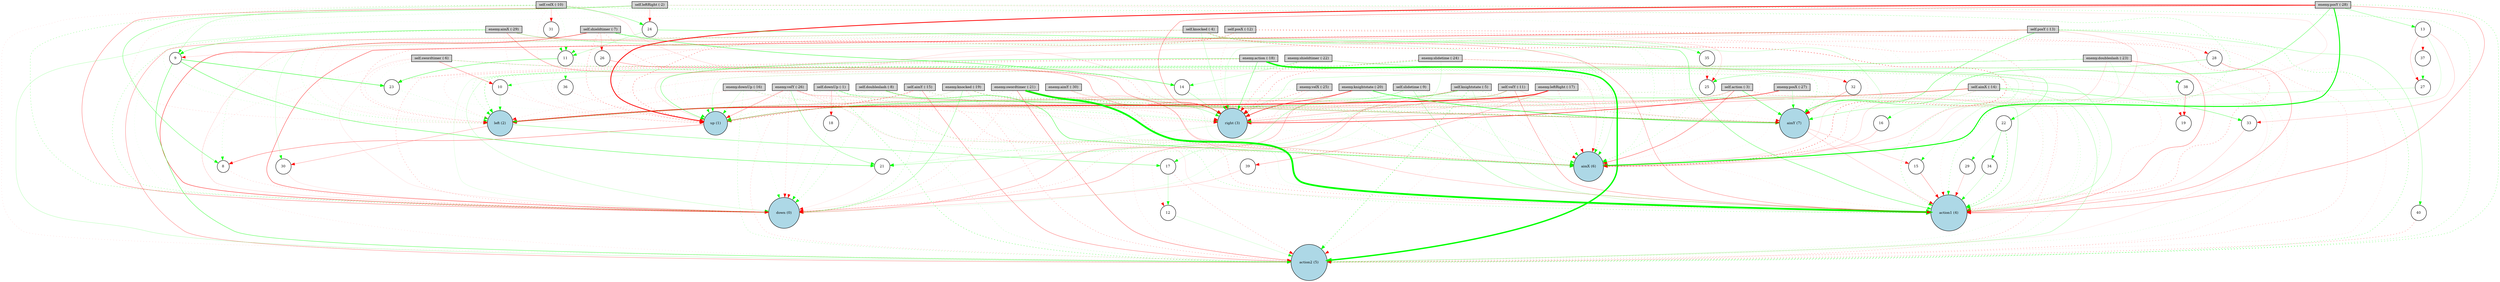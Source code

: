 digraph {
	node [fontsize=9 height=0.2 shape=circle width=0.2]
		"self.downUp (-1)" [fillcolor=lightgray shape=box style=filled]
		"self.leftRight (-2)" [fillcolor=lightgray shape=box style=filled]
		"self.action (-3)" [fillcolor=lightgray shape=box style=filled]
		"self.knocked (-4)" [fillcolor=lightgray shape=box style=filled]
		"self.knightstate (-5)" [fillcolor=lightgray shape=box style=filled]
		"self.swordtimer (-6)" [fillcolor=lightgray shape=box style=filled]
		"self.shieldtimer (-7)" [fillcolor=lightgray shape=box style=filled]
		"self.doubleslash (-8)" [fillcolor=lightgray shape=box style=filled]
		"self.slidetime (-9)" [fillcolor=lightgray shape=box style=filled]
		"self.velX (-10)" [fillcolor=lightgray shape=box style=filled]
		"self.velY (-11)" [fillcolor=lightgray shape=box style=filled]
		"self.posX (-12)" [fillcolor=lightgray shape=box style=filled]
		"self.posY (-13)" [fillcolor=lightgray shape=box style=filled]
		"self.aimX (-14)" [fillcolor=lightgray shape=box style=filled]
		"self.aimY (-15)" [fillcolor=lightgray shape=box style=filled]
		"enemy.downUp (-16)" [fillcolor=lightgray shape=box style=filled]
		"enemy.leftRight (-17)" [fillcolor=lightgray shape=box style=filled]
		"enemy.action (-18)" [fillcolor=lightgray shape=box style=filled]
		"enemy.knocked (-19)" [fillcolor=lightgray shape=box style=filled]
		"enemy.knightstate (-20)" [fillcolor=lightgray shape=box style=filled]
		"enemy.swordtimer (-21)" [fillcolor=lightgray shape=box style=filled]
		"enemy.shieldtimer (-22)" [fillcolor=lightgray shape=box style=filled]
		"enemy.doubleslash (-23)" [fillcolor=lightgray shape=box style=filled]
		"enemy.slidetime (-24)" [fillcolor=lightgray shape=box style=filled]
		"enemy.velX (-25)" [fillcolor=lightgray shape=box style=filled]
		"enemy.velY (-26)" [fillcolor=lightgray shape=box style=filled]
		"enemy.posX (-27)" [fillcolor=lightgray shape=box style=filled]
		"enemy.posY (-28)" [fillcolor=lightgray shape=box style=filled]
		"enemy.aimX (-29)" [fillcolor=lightgray shape=box style=filled]
		"enemy.aimY (-30)" [fillcolor=lightgray shape=box style=filled]
		"down (0)" [fillcolor=lightblue style=filled]
		"up (1)" [fillcolor=lightblue style=filled]
		"left (2)" [fillcolor=lightblue style=filled]
		"right (3)" [fillcolor=lightblue style=filled]
		"action1 (4)" [fillcolor=lightblue style=filled]
		"action2 (5)" [fillcolor=lightblue style=filled]
		"aimX (6)" [fillcolor=lightblue style=filled]
		"aimY (7)" [fillcolor=lightblue style=filled]
		8 [fillcolor=white style=filled]
		9 [fillcolor=white style=filled]
		10 [fillcolor=white style=filled]
		11 [fillcolor=white style=filled]
		12 [fillcolor=white style=filled]
		13 [fillcolor=white style=filled]
		14 [fillcolor=white style=filled]
		15 [fillcolor=white style=filled]
		16 [fillcolor=white style=filled]
		17 [fillcolor=white style=filled]
		18 [fillcolor=white style=filled]
		19 [fillcolor=white style=filled]
		21 [fillcolor=white style=filled]
		22 [fillcolor=white style=filled]
		23 [fillcolor=white style=filled]
		24 [fillcolor=white style=filled]
		25 [fillcolor=white style=filled]
		26 [fillcolor=white style=filled]
		27 [fillcolor=white style=filled]
		28 [fillcolor=white style=filled]
		29 [fillcolor=white style=filled]
		30 [fillcolor=white style=filled]
		31 [fillcolor=white style=filled]
		32 [fillcolor=white style=filled]
		33 [fillcolor=white style=filled]
		34 [fillcolor=white style=filled]
		35 [fillcolor=white style=filled]
		36 [fillcolor=white style=filled]
		37 [fillcolor=white style=filled]
		38 [fillcolor=white style=filled]
		39 [fillcolor=white style=filled]
		40 [fillcolor=white style=filled]
			"self.knocked (-4)" -> "action2 (5)" [color=red penwidth=0.388185985371 style=dotted]
			16 -> "aimX (6)" [color=red penwidth=0.303498478002 style=solid]
			26 -> "right (3)" [color=red penwidth=0.455452142697 style=solid]
			"enemy.velY (-26)" -> "aimY (7)" [color=red penwidth=0.334108442892 style=solid]
			"self.downUp (-1)" -> "down (0)" [color=red penwidth=0.18334572921 style=dotted]
			"enemy.swordtimer (-21)" -> "action2 (5)" [color=red penwidth=0.573363054279 style=solid]
			"enemy.downUp (-16)" -> "right (3)" [color=red penwidth=0.318586699961 style=dotted]
			"enemy.knightstate (-20)" -> "aimX (6)" [color=green penwidth=0.120896033513 style=solid]
			24 -> "action1 (4)" [color=green penwidth=0.629243257907 style=solid]
			"self.aimY (-15)" -> "left (2)" [color=red penwidth=0.199673763142 style=solid]
			"enemy.aimX (-29)" -> 9 [color=green penwidth=0.547119041248 style=solid]
			"enemy.action (-18)" -> "up (1)" [color=green penwidth=0.623191981381 style=solid]
			"enemy.knocked (-19)" -> "aimY (7)" [color=green penwidth=0.667861719316 style=dotted]
			"self.posX (-12)" -> 9 [color=red penwidth=0.181453691989 style=solid]
			"self.posY (-13)" -> "right (3)" [color=green penwidth=0.190560877232 style=solid]
			"self.doubleslash (-8)" -> "up (1)" [color=green penwidth=0.355495416194 style=dotted]
			"self.posX (-12)" -> "action1 (4)" [color=red penwidth=0.623543498363 style=dotted]
			"self.leftRight (-2)" -> "down (0)" [color=red penwidth=0.542789523226 style=solid]
			"self.velX (-10)" -> "right (3)" [color=red penwidth=0.180996893376 style=solid]
			"enemy.aimX (-29)" -> "left (2)" [color=red penwidth=0.10186509387 style=dotted]
			"self.knightstate (-5)" -> "up (1)" [color=green penwidth=0.736925973389 style=solid]
			"enemy.slidetime (-24)" -> "left (2)" [color=green penwidth=0.951341422159 style=dotted]
			"enemy.posY (-28)" -> "action2 (5)" [color=green penwidth=0.64825216299 style=dotted]
			9 -> 21 [color=green penwidth=0.742075666591 style=solid]
			"enemy.doubleslash (-23)" -> "right (3)" [color=green penwidth=0.28033661995 style=solid]
			"enemy.velY (-26)" -> "down (0)" [color=red penwidth=0.316006212807 style=dotted]
			"enemy.aimY (-30)" -> "action1 (4)" [color=red penwidth=0.287732380478 style=solid]
			"enemy.swordtimer (-21)" -> "down (0)" [color=red penwidth=0.338884746829 style=dotted]
			"enemy.doubleslash (-23)" -> 16 [color=green penwidth=0.189523090077 style=solid]
			"enemy.downUp (-16)" -> "down (0)" [color=green penwidth=0.180371929404 style=dotted]
			"enemy.knocked (-19)" -> "down (0)" [color=green penwidth=0.440866154772 style=solid]
			15 -> "action1 (4)" [color=red penwidth=0.463709305731 style=solid]
			"enemy.action (-18)" -> "left (2)" [color=red penwidth=0.259773364264 style=dotted]
			"enemy.velX (-25)" -> "aimX (6)" [color=green penwidth=0.512509796366 style=dotted]
			"enemy.leftRight (-17)" -> "aimY (7)" [color=red penwidth=0.171315582331 style=dotted]
			"self.downUp (-1)" -> "aimX (6)" [color=green penwidth=0.156582938109 style=dotted]
			"self.swordtimer (-6)" -> "up (1)" [color=green penwidth=0.107349077955 style=dotted]
			"enemy.aimX (-29)" -> "up (1)" [color=red penwidth=0.222502321235 style=dotted]
			"enemy.posX (-27)" -> "action2 (5)" [color=green penwidth=0.329251237752 style=dotted]
			13 -> 37 [color=red penwidth=0.127779218635 style=solid]
			"self.action (-3)" -> "up (1)" [color=green penwidth=0.531283342637 style=dotted]
			"enemy.shieldtimer (-22)" -> 14 [color=green penwidth=0.256277757915 style=solid]
			"enemy.leftRight (-17)" -> 39 [color=red penwidth=0.365499562935 style=solid]
			11 -> 36 [color=green penwidth=0.118359768129 style=solid]
			24 -> 11 [color=green penwidth=0.309600247193 style=solid]
			"enemy.doubleslash (-23)" -> 19 [color=red penwidth=0.255510636828 style=dotted]
			"enemy.aimX (-29)" -> "action1 (4)" [color=red penwidth=0.445125691567 style=solid]
			"left (2)" -> 17 [color=green penwidth=0.522879665618 style=solid]
			"self.shieldtimer (-7)" -> 26 [color=red penwidth=0.291389452188 style=solid]
			"right (3)" -> 12 [color=red penwidth=0.173250300113 style=dotted]
			"self.posX (-12)" -> "right (3)" [color=red penwidth=0.274025649262 style=dotted]
			"self.shieldtimer (-7)" -> "action2 (5)" [color=red penwidth=0.46753502263 style=solid]
			"self.knightstate (-5)" -> "aimX (6)" [color=red penwidth=0.17286596367 style=dotted]
			"self.swordtimer (-6)" -> "left (2)" [color=red penwidth=0.266873221677 style=dotted]
			"self.slidetime (-9)" -> "right (3)" [color=green penwidth=0.216343419558 style=dotted]
			"self.velX (-10)" -> 9 [color=green penwidth=0.298787853993 style=solid]
			"self.knocked (-4)" -> "up (1)" [color=red penwidth=0.398000268869 style=dotted]
			"enemy.doubleslash (-23)" -> "action1 (4)" [color=red penwidth=0.540962886701 style=solid]
			"self.downUp (-1)" -> "action1 (4)" [color=green penwidth=0.56664389507 style=dotted]
			"self.action (-3)" -> "action1 (4)" [color=red penwidth=0.198426788518 style=dotted]
			"enemy.shieldtimer (-22)" -> "right (3)" [color=red penwidth=0.655012722834 style=dotted]
			"enemy.downUp (-16)" -> "aimY (7)" [color=green penwidth=0.172818679068 style=dotted]
			"enemy.action (-18)" -> 22 [color=green penwidth=0.501412648188 style=solid]
			"enemy.knightstate (-20)" -> "left (2)" [color=green penwidth=0.276310403469 style=dotted]
			"self.aimY (-15)" -> "aimX (6)" [color=green penwidth=0.250296333532 style=dotted]
			"self.leftRight (-2)" -> "action2 (5)" [color=green penwidth=0.512783791324 style=dotted]
			"enemy.action (-18)" -> "action2 (5)" [color=green penwidth=3.59045676099 style=solid]
			"enemy.knocked (-19)" -> "right (3)" [color=red penwidth=0.14250492488 style=dotted]
			"self.posY (-13)" -> "aimY (7)" [color=green penwidth=0.632148211817 style=solid]
			"self.aimX (-14)" -> "action2 (5)" [color=green penwidth=0.344946993757 style=solid]
			"self.doubleslash (-8)" -> "action2 (5)" [color=green penwidth=0.328790701171 style=dotted]
			"enemy.velX (-25)" -> "aimY (7)" [color=red penwidth=0.132511737919 style=dotted]
			"enemy.leftRight (-17)" -> "action1 (4)" [color=red penwidth=0.257353302771 style=dotted]
			"self.shieldtimer (-7)" -> "down (0)" [color=red penwidth=0.863418894444 style=solid]
			"self.slidetime (-9)" -> 21 [color=green penwidth=0.386244211674 style=solid]
			"self.velX (-10)" -> "aimY (7)" [color=green penwidth=0.172843915723 style=dotted]
			"self.velY (-11)" -> "action2 (5)" [color=red penwidth=0.200092573678 style=dotted]
			"enemy.aimX (-29)" -> "aimX (6)" [color=green penwidth=0.218238890675 style=solid]
			"self.knightstate (-5)" -> "action2 (5)" [color=green penwidth=1.03213716732 style=dotted]
			"self.swordtimer (-6)" -> "aimY (7)" [color=green penwidth=0.584459845669 style=dotted]
			"self.slidetime (-9)" -> "aimX (6)" [color=green penwidth=0.38543756493 style=dotted]
			"enemy.posY (-28)" -> "up (1)" [color=red penwidth=1.99541893849 style=solid]
			34 -> "action1 (4)" [color=green penwidth=0.264645712262 style=solid]
			"self.aimX (-14)" -> 33 [color=green penwidth=0.560522129249 style=solid]
			"enemy.velY (-26)" -> "action1 (4)" [color=red penwidth=0.1433812553 style=solid]
			"self.downUp (-1)" -> "up (1)" [color=green penwidth=0.359455294317 style=dotted]
			"self.action (-3)" -> "aimY (7)" [color=green penwidth=0.747704797468 style=solid]
			"enemy.swordtimer (-21)" -> "action1 (4)" [color=green penwidth=4.65350883319 style=solid]
			"aimY (7)" -> 15 [color=red penwidth=0.23352659903 style=solid]
			"enemy.knightstate (-20)" -> "aimY (7)" [color=green penwidth=1.18244546379 style=solid]
			"self.aimY (-15)" -> "up (1)" [color=red penwidth=1.05300359774 style=dotted]
			"enemy.action (-18)" -> "aimX (6)" [color=green penwidth=0.548007020917 style=dotted]
			"enemy.knocked (-19)" -> "aimX (6)" [color=red penwidth=0.718163991592 style=dotted]
			"self.posY (-13)" -> "left (2)" [color=red penwidth=0.499432211145 style=dotted]
			"self.aimX (-14)" -> "aimX (6)" [color=red penwidth=0.159973547796 style=solid]
			"self.shieldtimer (-7)" -> 14 [color=green penwidth=0.81393963775 style=solid]
			"self.doubleslash (-8)" -> "left (2)" [color=red penwidth=0.179569236822 style=dotted]
			"right (3)" -> "aimX (6)" [color=green penwidth=0.170071466622 style=dotted]
			"self.posX (-12)" -> "action2 (5)" [color=red penwidth=0.190299594685 style=dotted]
			"self.shieldtimer (-7)" -> "right (3)" [color=red penwidth=0.541839832003 style=dotted]
			"self.velX (-10)" -> "down (0)" [color=green penwidth=0.584344722184 style=dotted]
			"enemy.shieldtimer (-22)" -> "down (0)" [color=green penwidth=0.134343953049 style=solid]
			"enemy.aimX (-29)" -> "action2 (5)" [color=green penwidth=0.269227719614 style=solid]
			"self.knightstate (-5)" -> "down (0)" [color=red penwidth=0.401579752341 style=solid]
			31 -> 11 [color=green penwidth=0.236858978159 style=dotted]
			"enemy.slidetime (-24)" -> "right (3)" [color=red penwidth=0.760302888797 style=dotted]
			"enemy.posX (-27)" -> "aimY (7)" [color=green penwidth=0.335482162676 style=solid]
			"enemy.posY (-28)" -> "aimX (6)" [color=green penwidth=2.31373822518 style=solid]
			"enemy.doubleslash (-23)" -> "left (2)" [color=red penwidth=0.237500859303 style=dotted]
			"enemy.velY (-26)" -> "up (1)" [color=red penwidth=0.494925932017 style=solid]
			"self.leftRight (-2)" -> "left (2)" [color=green penwidth=0.241141194679 style=dotted]
			33 -> "action1 (4)" [color=red penwidth=0.206916618424 style=solid]
			"enemy.swordtimer (-21)" -> "right (3)" [color=green penwidth=0.415914957422 style=solid]
			"enemy.downUp (-16)" -> "up (1)" [color=green penwidth=0.190741613791 style=solid]
			"enemy.aimY (-30)" -> "aimX (6)" [color=green penwidth=0.122967962582 style=solid]
			22 -> 29 [color=green penwidth=0.135261856267 style=solid]
			"enemy.posX (-27)" -> "up (1)" [color=red penwidth=0.181307337909 style=dotted]
			"enemy.action (-18)" -> "right (3)" [color=green penwidth=0.632360573805 style=solid]
			"self.posY (-13)" -> "up (1)" [color=red penwidth=0.184168186025 style=solid]
			30 -> "down (0)" [color=red penwidth=0.129141441144 style=solid]
			"self.leftRight (-2)" -> "aimY (7)" [color=green penwidth=0.160358830525 style=dotted]
			12 -> "action2 (5)" [color=green penwidth=0.196481427932 style=solid]
			"self.doubleslash (-8)" -> "down (0)" [color=green penwidth=0.463781713208 style=dotted]
			"enemy.doubleslash (-23)" -> "action2 (5)" [color=red penwidth=0.208146443155 style=dotted]
			"enemy.aimX (-29)" -> "aimY (7)" [color=green penwidth=0.262603799579 style=solid]
			"enemy.aimY (-30)" -> "down (0)" [color=red penwidth=0.102219741103 style=dotted]
			"enemy.aimX (-29)" -> "down (0)" [color=green penwidth=0.559153461317 style=dotted]
			28 -> 25 [color=green penwidth=0.437858991731 style=solid]
			"enemy.slidetime (-24)" -> "down (0)" [color=green penwidth=0.230777635187 style=solid]
			11 -> "right (3)" [color=green penwidth=0.251955761637 style=dotted]
			9 -> 23 [color=green penwidth=0.920306377633 style=solid]
			"aimY (7)" -> "action1 (4)" [color=red penwidth=0.239581500754 style=solid]
			"enemy.velY (-26)" -> "left (2)" [color=red penwidth=0.120972234218 style=solid]
			"self.doubleslash (-8)" -> "right (3)" [color=green penwidth=0.118184562471 style=solid]
			"enemy.velX (-25)" -> "left (2)" [color=green penwidth=0.299198130157 style=dotted]
			17 -> 12 [color=green penwidth=0.29772655917 style=solid]
			"enemy.leftRight (-17)" -> "right (3)" [color=red penwidth=0.238060400775 style=solid]
			14 -> "right (3)" [color=green penwidth=0.367617428238 style=solid]
			"self.downUp (-1)" -> 18 [color=red penwidth=0.356540281671 style=solid]
			"self.posY (-13)" -> 40 [color=green penwidth=0.355621197588 style=solid]
			"self.aimX (-14)" -> "up (1)" [color=green penwidth=0.349004323999 style=solid]
			38 -> 19 [color=red penwidth=0.521065618012 style=solid]
			"enemy.shieldtimer (-22)" -> "action1 (4)" [color=green penwidth=0.336435831144 style=solid]
			"enemy.posY (-28)" -> "right (3)" [color=red penwidth=0.533593071195 style=solid]
			"self.shieldtimer (-7)" -> "action1 (4)" [color=red penwidth=0.171924020458 style=dotted]
			18 -> "down (0)" [color=green penwidth=0.37985088855 style=dotted]
			"self.velY (-11)" -> "up (1)" [color=green penwidth=0.265436568032 style=solid]
			8 -> "down (0)" [color=red penwidth=0.291581424711 style=dotted]
			36 -> "up (1)" [color=red penwidth=0.340125878259 style=dotted]
			"enemy.aimY (-30)" -> "up (1)" [color=green penwidth=0.24402203816 style=dotted]
			"right (3)" -> 21 [color=green penwidth=0.181407941448 style=solid]
			"enemy.posY (-28)" -> 13 [color=green penwidth=0.44374836936 style=solid]
			"self.knocked (-4)" -> "left (2)" [color=red penwidth=0.22230380575 style=dotted]
			28 -> "action1 (4)" [color=red penwidth=0.461188232374 style=solid]
			23 -> "left (2)" [color=green penwidth=0.258881595736 style=dotted]
			"self.downUp (-1)" -> "action2 (5)" [color=green penwidth=0.813801527381 style=dotted]
			"self.action (-3)" -> "right (3)" [color=green penwidth=0.107726009047 style=dotted]
			39 -> "down (0)" [color=red penwidth=0.227598018475 style=solid]
			"enemy.action (-18)" -> 23 [color=red penwidth=0.488349657892 style=dotted]
			"self.leftRight (-2)" -> 24 [color=red penwidth=0.398044499851 style=solid]
			"enemy.knightstate (-20)" -> "right (3)" [color=red penwidth=1.08030697761 style=solid]
			"enemy.aimX (-29)" -> "right (3)" [color=red penwidth=0.494177564211 style=solid]
			"self.aimY (-15)" -> "action2 (5)" [color=red penwidth=0.498203621862 style=solid]
			25 -> "right (3)" [color=green penwidth=0.319114863784 style=dotted]
			"enemy.knocked (-19)" -> "left (2)" [color=green penwidth=0.131477606024 style=solid]
			"self.posY (-13)" -> "aimX (6)" [color=red penwidth=0.247195221537 style=solid]
			"self.aimX (-14)" -> "left (2)" [color=red penwidth=0.448373141466 style=solid]
			"self.doubleslash (-8)" -> "aimX (6)" [color=green penwidth=0.77000224119 style=solid]
			"left (2)" -> 30 [color=red penwidth=0.345410825055 style=solid]
			"self.posX (-12)" -> "up (1)" [color=red penwidth=0.884564575953 style=dotted]
			32 -> "aimY (7)" [color=red penwidth=0.444032755075 style=solid]
			10 -> "left (2)" [color=green penwidth=0.286054106718 style=solid]
			"self.velX (-10)" -> "action1 (4)" [color=green penwidth=0.547459081855 style=dotted]
			"self.velY (-11)" -> "action1 (4)" [color=red penwidth=0.473998823497 style=solid]
			13 -> "aimY (7)" [color=green penwidth=0.206960447044 style=solid]
			"self.knightstate (-5)" -> "action1 (4)" [color=green penwidth=0.237425977842 style=solid]
			"self.swordtimer (-6)" -> "action1 (4)" [color=green penwidth=0.580519411397 style=dotted]
			"enemy.slidetime (-24)" -> "aimY (7)" [color=red penwidth=0.187013103202 style=dotted]
			"self.slidetime (-9)" -> "up (1)" [color=green penwidth=0.238164519666 style=dotted]
			"self.velX (-10)" -> 11 [color=green penwidth=0.238990396274 style=dotted]
			"enemy.posY (-28)" -> "left (2)" [color=green penwidth=0.149351699153 style=dotted]
			"enemy.doubleslash (-23)" -> "aimX (6)" [color=red penwidth=0.218078322272 style=solid]
			"enemy.posX (-27)" -> "left (2)" [color=green penwidth=0.436236323887 style=dotted]
			"enemy.velY (-26)" -> "action2 (5)" [color=red penwidth=0.316729379486 style=dotted]
			"self.leftRight (-2)" -> "aimX (6)" [color=red penwidth=0.146871933712 style=solid]
			"self.action (-3)" -> "aimX (6)" [color=red penwidth=0.645007810821 style=solid]
			"enemy.swordtimer (-21)" -> "aimY (7)" [color=red penwidth=0.150859154522 style=dotted]
			"enemy.shieldtimer (-22)" -> "action2 (5)" [color=red penwidth=0.101083279307 style=solid]
			22 -> 34 [color=green penwidth=0.5172696112 style=solid]
			"enemy.downUp (-16)" -> "action2 (5)" [color=green penwidth=0.417693557511 style=dotted]
			"enemy.knightstate (-20)" -> "down (0)" [color=red penwidth=0.399997141824 style=solid]
			"self.aimY (-15)" -> "down (0)" [color=green penwidth=0.459669418956 style=dotted]
			"enemy.slidetime (-24)" -> 32 [color=red penwidth=0.254213407213 style=solid]
			"enemy.action (-18)" -> "aimY (7)" [color=red penwidth=0.263986494462 style=dotted]
			"enemy.knocked (-19)" -> "action2 (5)" [color=red penwidth=0.481479889175 style=dotted]
			"self.knocked (-4)" -> 35 [color=green penwidth=0.326914338943 style=solid]
			"self.posY (-13)" -> "action2 (5)" [color=green penwidth=0.69204716335 style=dotted]
			"self.aimX (-14)" -> "aimY (7)" [color=green penwidth=0.39185968172 style=dotted]
			22 -> "action1 (4)" [color=green penwidth=1.06163041254 style=dotted]
			"enemy.leftRight (-17)" -> "aimX (6)" [color=red penwidth=0.467930497768 style=dotted]
			13 -> 27 [color=red penwidth=0.261166501352 style=solid]
			"self.posX (-12)" -> "aimX (6)" [color=red penwidth=0.516565449358 style=dotted]
			"enemy.knightstate (-20)" -> "action1 (4)" [color=green penwidth=0.341540045871 style=solid]
			"self.swordtimer (-6)" -> 10 [color=red penwidth=0.489869747546 style=solid]
			"self.shieldtimer (-7)" -> "left (2)" [color=green penwidth=0.338677598657 style=dotted]
			"self.velX (-10)" -> "up (1)" [color=red penwidth=0.172195478725 style=dotted]
			"self.velY (-11)" -> "aimY (7)" [color=red penwidth=0.172899210001 style=solid]
			"self.knocked (-4)" -> 25 [color=red penwidth=0.219204095868 style=solid]
			"self.knightstate (-5)" -> "right (3)" [color=red penwidth=0.463587548841 style=dotted]
			"enemy.slidetime (-24)" -> "action1 (4)" [color=red penwidth=0.279171665078 style=dotted]
			"self.slidetime (-9)" -> "action1 (4)" [color=green penwidth=0.382160385679 style=solid]
			"enemy.posX (-27)" -> "right (3)" [color=red penwidth=1.13128139579 style=solid]
			"enemy.posY (-28)" -> "aimY (7)" [color=green penwidth=0.633602842952 style=solid]
			"self.knocked (-4)" -> "action1 (4)" [color=red penwidth=0.137512210849 style=dotted]
			"enemy.doubleslash (-23)" -> "up (1)" [color=green penwidth=0.208259152027 style=solid]
			"enemy.velY (-26)" -> "aimX (6)" [color=red penwidth=0.312713379414 style=dotted]
			"self.downUp (-1)" -> "right (3)" [color=green penwidth=0.70452796019 style=dotted]
			40 -> "action2 (5)" [color=red penwidth=0.551753533091 style=dotted]
			"enemy.swordtimer (-21)" -> "left (2)" [color=green penwidth=0.292054198233 style=dotted]
			"enemy.shieldtimer (-22)" -> "aimX (6)" [color=red penwidth=0.182132377669 style=dotted]
			"enemy.downUp (-16)" -> "left (2)" [color=red penwidth=0.328852062695 style=dotted]
			"enemy.velY (-26)" -> 21 [color=green penwidth=0.454759091051 style=solid]
			"self.aimY (-15)" -> "right (3)" [color=red penwidth=0.354784787166 style=dotted]
			"enemy.action (-18)" -> "down (0)" [color=red penwidth=0.448958971969 style=dotted]
			"self.posX (-12)" -> 8 [color=green penwidth=0.32959504293 style=dotted]
			"self.posY (-13)" -> "down (0)" [color=red penwidth=0.747123685677 style=solid]
			"enemy.leftRight (-17)" -> "action2 (5)" [color=green penwidth=0.22150643468 style=dotted]
			"self.velX (-10)" -> 31 [color=red penwidth=0.316996905188 style=solid]
			"self.velY (-11)" -> "aimX (6)" [color=green penwidth=0.180270805487 style=dotted]
			13 -> 33 [color=red penwidth=0.260965885923 style=solid]
			"self.velX (-10)" -> "left (2)" [color=red penwidth=0.247203151612 style=dotted]
			"self.knocked (-4)" -> 30 [color=green penwidth=0.208142602491 style=solid]
			17 -> "action2 (5)" [color=red penwidth=0.440940175997 style=dotted]
			"enemy.slidetime (-24)" -> "up (1)" [color=green penwidth=0.124982473358 style=dotted]
			"self.posY (-13)" -> "action1 (4)" [color=green penwidth=0.107953091174 style=dotted]
			"enemy.posY (-28)" -> "action1 (4)" [color=red penwidth=0.461259362844 style=solid]
			"self.leftRight (-2)" -> 8 [color=green penwidth=0.590793546788 style=solid]
			"enemy.velY (-26)" -> "right (3)" [color=red penwidth=0.221027306119 style=dotted]
			11 -> 23 [color=green penwidth=0.719988666693 style=solid]
			"enemy.swordtimer (-21)" -> "up (1)" [color=red penwidth=0.194781276054 style=dotted]
			37 -> 27 [color=green penwidth=0.201540637478 style=solid]
			"enemy.velX (-25)" -> "down (0)" [color=red penwidth=0.121038944363 style=solid]
			"enemy.leftRight (-17)" -> "up (1)" [color=red penwidth=0.37721188797 style=solid]
			"enemy.doubleslash (-23)" -> 38 [color=green penwidth=0.24608716502 style=dotted]
			29 -> "action1 (4)" [color=red penwidth=0.284569564267 style=solid]
			"enemy.shieldtimer (-22)" -> 15 [color=green penwidth=0.16605671815 style=solid]
			"self.shieldtimer (-7)" -> 11 [color=green penwidth=0.126691845392 style=dotted]
			"self.velX (-10)" -> 24 [color=green penwidth=0.539687113746 style=solid]
			"self.velY (-11)" -> "down (0)" [color=green penwidth=0.125428722234 style=solid]
			"self.swordtimer (-6)" -> "down (0)" [color=red penwidth=0.119346504887 style=solid]
			"self.posX (-12)" -> "aimY (7)" [color=green penwidth=0.100854276563 style=dotted]
			"self.knocked (-4)" -> "right (3)" [color=green penwidth=0.278366341111 style=solid]
			"self.knocked (-4)" -> "aimX (6)" [color=red penwidth=1.0905754028 style=dotted]
			"enemy.doubleslash (-23)" -> 10 [color=green penwidth=0.12725952789 style=solid]
			11 -> "up (1)" [color=red penwidth=0.217238845028 style=dotted]
			"self.action (-3)" -> "left (2)" [color=red penwidth=0.353689799399 style=solid]
			"enemy.shieldtimer (-22)" -> "up (1)" [color=green penwidth=0.184082488337 style=dotted]
			"enemy.slidetime (-24)" -> 17 [color=green penwidth=0.231865185899 style=solid]
			21 -> "down (0)" [color=red penwidth=0.107023173426 style=solid]
			"self.aimY (-15)" -> "action1 (4)" [color=red penwidth=0.178434350746 style=dotted]
			"enemy.knocked (-19)" -> "up (1)" [color=red penwidth=0.101015792241 style=solid]
			"self.aimX (-14)" -> "right (3)" [color=red penwidth=0.415532238184 style=solid]
			"enemy.leftRight (-17)" -> "left (2)" [color=red penwidth=1.9550795817 style=solid]
			"self.posX (-12)" -> "left (2)" [color=red penwidth=0.12360448296 style=dotted]
			"self.shieldtimer (-7)" -> "aimX (6)" [color=green penwidth=0.410510029732 style=dotted]
			"enemy.posX (-27)" -> "action1 (4)" [color=green penwidth=0.20165731143 style=dotted]
			"self.velX (-10)" -> "action2 (5)" [color=red penwidth=0.170597630859 style=dotted]
			"self.velY (-11)" -> "right (3)" [color=red penwidth=0.382081739408 style=solid]
			"self.knightstate (-5)" -> "aimY (7)" [color=green penwidth=0.543349110482 style=dotted]
			"self.swordtimer (-6)" -> "action2 (5)" [color=red penwidth=0.160219283897 style=dotted]
			35 -> 25 [color=red penwidth=0.144450793507 style=solid]
			"self.slidetime (-9)" -> "down (0)" [color=red penwidth=0.359076629246 style=dotted]
			10 -> "up (1)" [color=red penwidth=0.260355230817 style=dotted]
			"self.knocked (-4)" -> "down (0)" [color=red penwidth=0.194745229732 style=solid]
			"self.posY (-13)" -> 28 [color=red penwidth=0.166370307466 style=solid]
			"self.downUp (-1)" -> "aimY (7)" [color=green penwidth=0.435897412414 style=solid]
			"self.action (-3)" -> "action2 (5)" [color=red penwidth=0.486368306546 style=dotted]
			"enemy.swordtimer (-21)" -> "aimX (6)" [color=red penwidth=0.31047373799 style=solid]
			"enemy.shieldtimer (-22)" -> "left (2)" [color=green penwidth=0.397226612814 style=dotted]
			"enemy.downUp (-16)" -> "aimX (6)" [color=green penwidth=0.506793278909 style=dotted]
			"enemy.posX (-27)" -> "aimX (6)" [color=red penwidth=0.121888188809 style=dotted]
			"enemy.velX (-25)" -> "right (3)" [color=red penwidth=0.812359687844 style=dotted]
			"enemy.knightstate (-20)" -> "up (1)" [color=red penwidth=0.147013514702 style=solid]
			"self.aimY (-15)" -> "aimY (7)" [color=green penwidth=0.278398425611 style=dotted]
			"enemy.action (-18)" -> "action1 (4)" [color=red penwidth=0.141470201133 style=dotted]
			"enemy.knocked (-19)" -> "action1 (4)" [color=green penwidth=0.102151377669 style=solid]
			25 -> "aimX (6)" [color=green penwidth=0.419406074697 style=dotted]
			"self.aimX (-14)" -> "action1 (4)" [color=green penwidth=0.314692581271 style=dotted]
			"self.doubleslash (-8)" -> "action1 (4)" [color=red penwidth=0.533133221269 style=dotted]
			27 -> "aimY (7)" [color=green penwidth=0.278143044667 style=solid]
			"up (1)" -> 8 [color=red penwidth=0.573760623203 style=solid]
			"self.shieldtimer (-7)" -> "up (1)" [color=red penwidth=0.622095727727 style=dotted]
			"enemy.aimY (-30)" -> "right (3)" [color=red penwidth=0.171396988279 style=dotted]
			"self.doubleslash (-8)" -> "aimY (7)" [color=red penwidth=0.192283967691 style=dotted]
			9 -> "action2 (5)" [color=green penwidth=0.719225164066 style=solid]
			"enemy.aimY (-30)" -> "action2 (5)" [color=red penwidth=0.19840893511 style=dotted]
			"self.swordtimer (-6)" -> "aimX (6)" [color=red penwidth=0.222609546732 style=solid]
			"enemy.slidetime (-24)" -> "action2 (5)" [color=green penwidth=0.238028677311 style=dotted]
			"self.slidetime (-9)" -> "aimY (7)" [color=red penwidth=0.326115750307 style=dotted]
			"enemy.posY (-28)" -> "down (0)" [color=green penwidth=0.121674750082 style=dotted]
}
